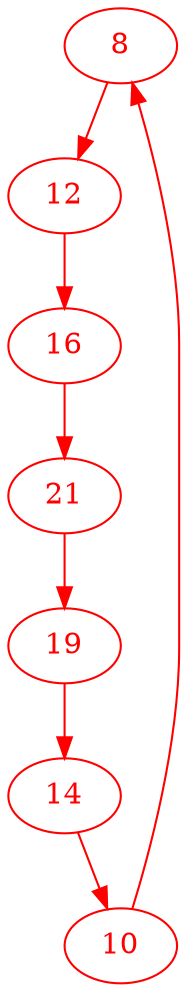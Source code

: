 digraph g{
node [color = red, fontcolor=red]; 8 10 12 14 16 19 21 ;
8 -> 12 [color=red] ;
10 -> 8 [color=red] ;
12 -> 16 [color=red] ;
14 -> 10 [color=red] ;
16 -> 21 [color=red] ;
19 -> 14 [color=red] ;
21 -> 19 [color=red] ;
}